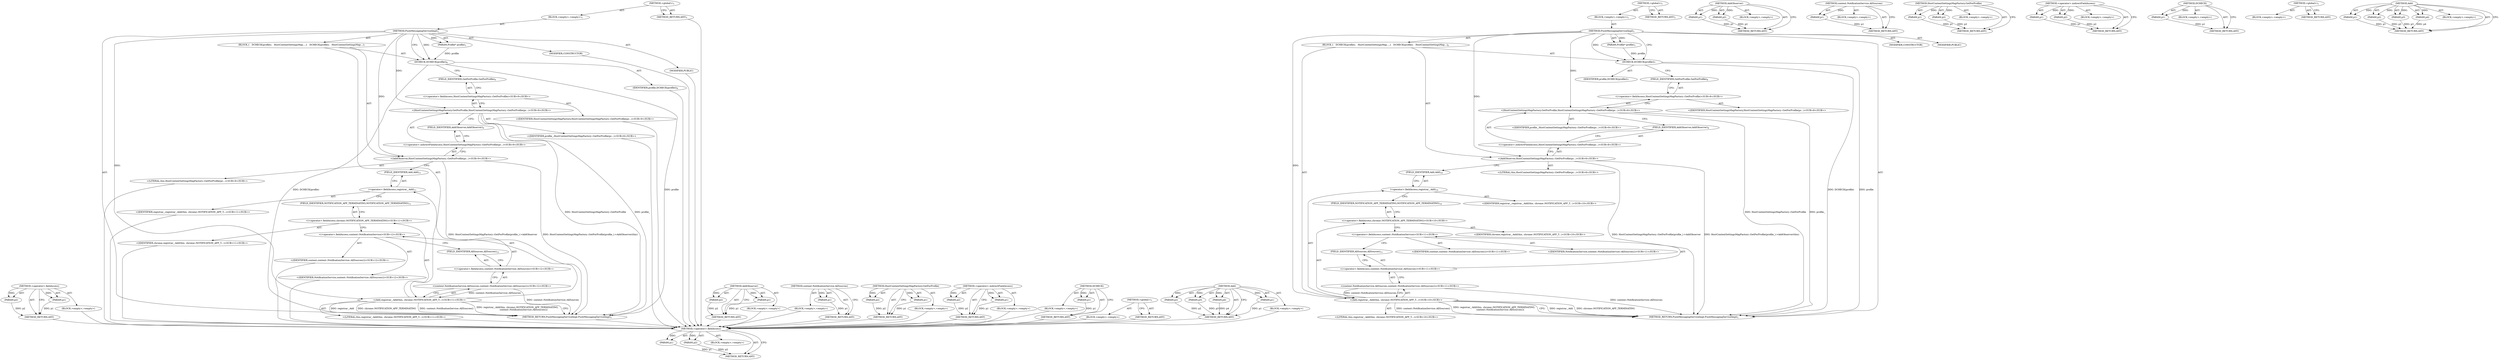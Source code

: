 digraph "Add" {
vulnerable_78 [label=<(METHOD,&lt;operator&gt;.fieldAccess)>];
vulnerable_79 [label=<(PARAM,p1)>];
vulnerable_80 [label=<(PARAM,p2)>];
vulnerable_81 [label=<(BLOCK,&lt;empty&gt;,&lt;empty&gt;)>];
vulnerable_82 [label=<(METHOD_RETURN,ANY)>];
vulnerable_6 [label=<(METHOD,&lt;global&gt;)<SUB>1</SUB>>];
vulnerable_7 [label=<(BLOCK,&lt;empty&gt;,&lt;empty&gt;)<SUB>1</SUB>>];
vulnerable_8 [label=<(METHOD,PushMessagingServiceImpl)<SUB>1</SUB>>];
vulnerable_9 [label=<(PARAM,Profile* profile)<SUB>1</SUB>>];
vulnerable_10 [label=<(BLOCK,{
   DCHECK(profile);
   HostContentSettingsMap...,{
   DCHECK(profile);
   HostContentSettingsMap...)<SUB>7</SUB>>];
vulnerable_11 [label=<(DCHECK,DCHECK(profile))<SUB>8</SUB>>];
vulnerable_12 [label=<(IDENTIFIER,profile,DCHECK(profile))<SUB>8</SUB>>];
vulnerable_13 [label="<(AddObserver,HostContentSettingsMapFactory::GetForProfile(pr...)<SUB>9</SUB>>"];
vulnerable_14 [label="<(&lt;operator&gt;.indirectFieldAccess,HostContentSettingsMapFactory::GetForProfile(pr...)<SUB>9</SUB>>"];
vulnerable_15 [label="<(HostContentSettingsMapFactory.GetForProfile,HostContentSettingsMapFactory::GetForProfile(pr...)<SUB>9</SUB>>"];
vulnerable_16 [label="<(&lt;operator&gt;.fieldAccess,HostContentSettingsMapFactory::GetForProfile)<SUB>9</SUB>>"];
vulnerable_17 [label="<(IDENTIFIER,HostContentSettingsMapFactory,HostContentSettingsMapFactory::GetForProfile(pr...)<SUB>9</SUB>>"];
vulnerable_18 [label=<(FIELD_IDENTIFIER,GetForProfile,GetForProfile)<SUB>9</SUB>>];
vulnerable_19 [label="<(IDENTIFIER,profile_,HostContentSettingsMapFactory::GetForProfile(pr...)<SUB>9</SUB>>"];
vulnerable_20 [label=<(FIELD_IDENTIFIER,AddObserver,AddObserver)<SUB>9</SUB>>];
vulnerable_21 [label="<(LITERAL,this,HostContentSettingsMapFactory::GetForProfile(pr...)<SUB>9</SUB>>"];
vulnerable_22 [label="<(Add,registrar_.Add(this, chrome::NOTIFICATION_APP_T...)<SUB>11</SUB>>"];
vulnerable_23 [label=<(&lt;operator&gt;.fieldAccess,registrar_.Add)<SUB>11</SUB>>];
vulnerable_24 [label="<(IDENTIFIER,registrar_,registrar_.Add(this, chrome::NOTIFICATION_APP_T...)<SUB>11</SUB>>"];
vulnerable_25 [label=<(FIELD_IDENTIFIER,Add,Add)<SUB>11</SUB>>];
vulnerable_26 [label="<(LITERAL,this,registrar_.Add(this, chrome::NOTIFICATION_APP_T...)<SUB>11</SUB>>"];
vulnerable_27 [label="<(&lt;operator&gt;.fieldAccess,chrome::NOTIFICATION_APP_TERMINATING)<SUB>11</SUB>>"];
vulnerable_28 [label="<(IDENTIFIER,chrome,registrar_.Add(this, chrome::NOTIFICATION_APP_T...)<SUB>11</SUB>>"];
vulnerable_29 [label=<(FIELD_IDENTIFIER,NOTIFICATION_APP_TERMINATING,NOTIFICATION_APP_TERMINATING)<SUB>11</SUB>>];
vulnerable_30 [label="<(content.NotificationService.AllSources,content::NotificationService::AllSources())<SUB>12</SUB>>"];
vulnerable_31 [label="<(&lt;operator&gt;.fieldAccess,content::NotificationService::AllSources)<SUB>12</SUB>>"];
vulnerable_32 [label="<(&lt;operator&gt;.fieldAccess,content::NotificationService)<SUB>12</SUB>>"];
vulnerable_33 [label="<(IDENTIFIER,content,content::NotificationService::AllSources())<SUB>12</SUB>>"];
vulnerable_34 [label="<(IDENTIFIER,NotificationService,content::NotificationService::AllSources())<SUB>12</SUB>>"];
vulnerable_35 [label=<(FIELD_IDENTIFIER,AllSources,AllSources)<SUB>12</SUB>>];
vulnerable_36 [label=<(MODIFIER,CONSTRUCTOR)>];
vulnerable_37 [label=<(MODIFIER,PUBLIC)>];
vulnerable_38 [label=<(METHOD_RETURN,PushMessagingServiceImpl.PushMessagingServiceImpl)<SUB>1</SUB>>];
vulnerable_40 [label=<(METHOD_RETURN,ANY)<SUB>1</SUB>>];
vulnerable_63 [label=<(METHOD,AddObserver)>];
vulnerable_64 [label=<(PARAM,p1)>];
vulnerable_65 [label=<(PARAM,p2)>];
vulnerable_66 [label=<(BLOCK,&lt;empty&gt;,&lt;empty&gt;)>];
vulnerable_67 [label=<(METHOD_RETURN,ANY)>];
vulnerable_90 [label=<(METHOD,content.NotificationService.AllSources)>];
vulnerable_91 [label=<(PARAM,p1)>];
vulnerable_92 [label=<(BLOCK,&lt;empty&gt;,&lt;empty&gt;)>];
vulnerable_93 [label=<(METHOD_RETURN,ANY)>];
vulnerable_73 [label=<(METHOD,HostContentSettingsMapFactory.GetForProfile)>];
vulnerable_74 [label=<(PARAM,p1)>];
vulnerable_75 [label=<(PARAM,p2)>];
vulnerable_76 [label=<(BLOCK,&lt;empty&gt;,&lt;empty&gt;)>];
vulnerable_77 [label=<(METHOD_RETURN,ANY)>];
vulnerable_68 [label=<(METHOD,&lt;operator&gt;.indirectFieldAccess)>];
vulnerable_69 [label=<(PARAM,p1)>];
vulnerable_70 [label=<(PARAM,p2)>];
vulnerable_71 [label=<(BLOCK,&lt;empty&gt;,&lt;empty&gt;)>];
vulnerable_72 [label=<(METHOD_RETURN,ANY)>];
vulnerable_59 [label=<(METHOD,DCHECK)>];
vulnerable_60 [label=<(PARAM,p1)>];
vulnerable_61 [label=<(BLOCK,&lt;empty&gt;,&lt;empty&gt;)>];
vulnerable_62 [label=<(METHOD_RETURN,ANY)>];
vulnerable_53 [label=<(METHOD,&lt;global&gt;)<SUB>1</SUB>>];
vulnerable_54 [label=<(BLOCK,&lt;empty&gt;,&lt;empty&gt;)>];
vulnerable_55 [label=<(METHOD_RETURN,ANY)>];
vulnerable_83 [label=<(METHOD,Add)>];
vulnerable_84 [label=<(PARAM,p1)>];
vulnerable_85 [label=<(PARAM,p2)>];
vulnerable_86 [label=<(PARAM,p3)>];
vulnerable_87 [label=<(PARAM,p4)>];
vulnerable_88 [label=<(BLOCK,&lt;empty&gt;,&lt;empty&gt;)>];
vulnerable_89 [label=<(METHOD_RETURN,ANY)>];
fixed_78 [label=<(METHOD,&lt;operator&gt;.fieldAccess)>];
fixed_79 [label=<(PARAM,p1)>];
fixed_80 [label=<(PARAM,p2)>];
fixed_81 [label=<(BLOCK,&lt;empty&gt;,&lt;empty&gt;)>];
fixed_82 [label=<(METHOD_RETURN,ANY)>];
fixed_6 [label=<(METHOD,&lt;global&gt;)<SUB>1</SUB>>];
fixed_7 [label=<(BLOCK,&lt;empty&gt;,&lt;empty&gt;)<SUB>1</SUB>>];
fixed_8 [label=<(METHOD,PushMessagingServiceImpl)<SUB>1</SUB>>];
fixed_9 [label=<(PARAM,Profile* profile)<SUB>1</SUB>>];
fixed_10 [label=<(BLOCK,{
   DCHECK(profile);
   HostContentSettingsMap...,{
   DCHECK(profile);
   HostContentSettingsMap...)<SUB>6</SUB>>];
fixed_11 [label=<(DCHECK,DCHECK(profile))<SUB>7</SUB>>];
fixed_12 [label=<(IDENTIFIER,profile,DCHECK(profile))<SUB>7</SUB>>];
fixed_13 [label="<(AddObserver,HostContentSettingsMapFactory::GetForProfile(pr...)<SUB>8</SUB>>"];
fixed_14 [label="<(&lt;operator&gt;.indirectFieldAccess,HostContentSettingsMapFactory::GetForProfile(pr...)<SUB>8</SUB>>"];
fixed_15 [label="<(HostContentSettingsMapFactory.GetForProfile,HostContentSettingsMapFactory::GetForProfile(pr...)<SUB>8</SUB>>"];
fixed_16 [label="<(&lt;operator&gt;.fieldAccess,HostContentSettingsMapFactory::GetForProfile)<SUB>8</SUB>>"];
fixed_17 [label="<(IDENTIFIER,HostContentSettingsMapFactory,HostContentSettingsMapFactory::GetForProfile(pr...)<SUB>8</SUB>>"];
fixed_18 [label=<(FIELD_IDENTIFIER,GetForProfile,GetForProfile)<SUB>8</SUB>>];
fixed_19 [label="<(IDENTIFIER,profile_,HostContentSettingsMapFactory::GetForProfile(pr...)<SUB>8</SUB>>"];
fixed_20 [label=<(FIELD_IDENTIFIER,AddObserver,AddObserver)<SUB>8</SUB>>];
fixed_21 [label="<(LITERAL,this,HostContentSettingsMapFactory::GetForProfile(pr...)<SUB>8</SUB>>"];
fixed_22 [label="<(Add,registrar_.Add(this, chrome::NOTIFICATION_APP_T...)<SUB>10</SUB>>"];
fixed_23 [label=<(&lt;operator&gt;.fieldAccess,registrar_.Add)<SUB>10</SUB>>];
fixed_24 [label="<(IDENTIFIER,registrar_,registrar_.Add(this, chrome::NOTIFICATION_APP_T...)<SUB>10</SUB>>"];
fixed_25 [label=<(FIELD_IDENTIFIER,Add,Add)<SUB>10</SUB>>];
fixed_26 [label="<(LITERAL,this,registrar_.Add(this, chrome::NOTIFICATION_APP_T...)<SUB>10</SUB>>"];
fixed_27 [label="<(&lt;operator&gt;.fieldAccess,chrome::NOTIFICATION_APP_TERMINATING)<SUB>10</SUB>>"];
fixed_28 [label="<(IDENTIFIER,chrome,registrar_.Add(this, chrome::NOTIFICATION_APP_T...)<SUB>10</SUB>>"];
fixed_29 [label=<(FIELD_IDENTIFIER,NOTIFICATION_APP_TERMINATING,NOTIFICATION_APP_TERMINATING)<SUB>10</SUB>>];
fixed_30 [label="<(content.NotificationService.AllSources,content::NotificationService::AllSources())<SUB>11</SUB>>"];
fixed_31 [label="<(&lt;operator&gt;.fieldAccess,content::NotificationService::AllSources)<SUB>11</SUB>>"];
fixed_32 [label="<(&lt;operator&gt;.fieldAccess,content::NotificationService)<SUB>11</SUB>>"];
fixed_33 [label="<(IDENTIFIER,content,content::NotificationService::AllSources())<SUB>11</SUB>>"];
fixed_34 [label="<(IDENTIFIER,NotificationService,content::NotificationService::AllSources())<SUB>11</SUB>>"];
fixed_35 [label=<(FIELD_IDENTIFIER,AllSources,AllSources)<SUB>11</SUB>>];
fixed_36 [label=<(MODIFIER,CONSTRUCTOR)>];
fixed_37 [label=<(MODIFIER,PUBLIC)>];
fixed_38 [label=<(METHOD_RETURN,PushMessagingServiceImpl.PushMessagingServiceImpl)<SUB>1</SUB>>];
fixed_40 [label=<(METHOD_RETURN,ANY)<SUB>1</SUB>>];
fixed_63 [label=<(METHOD,AddObserver)>];
fixed_64 [label=<(PARAM,p1)>];
fixed_65 [label=<(PARAM,p2)>];
fixed_66 [label=<(BLOCK,&lt;empty&gt;,&lt;empty&gt;)>];
fixed_67 [label=<(METHOD_RETURN,ANY)>];
fixed_90 [label=<(METHOD,content.NotificationService.AllSources)>];
fixed_91 [label=<(PARAM,p1)>];
fixed_92 [label=<(BLOCK,&lt;empty&gt;,&lt;empty&gt;)>];
fixed_93 [label=<(METHOD_RETURN,ANY)>];
fixed_73 [label=<(METHOD,HostContentSettingsMapFactory.GetForProfile)>];
fixed_74 [label=<(PARAM,p1)>];
fixed_75 [label=<(PARAM,p2)>];
fixed_76 [label=<(BLOCK,&lt;empty&gt;,&lt;empty&gt;)>];
fixed_77 [label=<(METHOD_RETURN,ANY)>];
fixed_68 [label=<(METHOD,&lt;operator&gt;.indirectFieldAccess)>];
fixed_69 [label=<(PARAM,p1)>];
fixed_70 [label=<(PARAM,p2)>];
fixed_71 [label=<(BLOCK,&lt;empty&gt;,&lt;empty&gt;)>];
fixed_72 [label=<(METHOD_RETURN,ANY)>];
fixed_59 [label=<(METHOD,DCHECK)>];
fixed_60 [label=<(PARAM,p1)>];
fixed_61 [label=<(BLOCK,&lt;empty&gt;,&lt;empty&gt;)>];
fixed_62 [label=<(METHOD_RETURN,ANY)>];
fixed_53 [label=<(METHOD,&lt;global&gt;)<SUB>1</SUB>>];
fixed_54 [label=<(BLOCK,&lt;empty&gt;,&lt;empty&gt;)>];
fixed_55 [label=<(METHOD_RETURN,ANY)>];
fixed_83 [label=<(METHOD,Add)>];
fixed_84 [label=<(PARAM,p1)>];
fixed_85 [label=<(PARAM,p2)>];
fixed_86 [label=<(PARAM,p3)>];
fixed_87 [label=<(PARAM,p4)>];
fixed_88 [label=<(BLOCK,&lt;empty&gt;,&lt;empty&gt;)>];
fixed_89 [label=<(METHOD_RETURN,ANY)>];
vulnerable_78 -> vulnerable_79  [key=0, label="AST: "];
vulnerable_78 -> vulnerable_79  [key=1, label="DDG: "];
vulnerable_78 -> vulnerable_81  [key=0, label="AST: "];
vulnerable_78 -> vulnerable_80  [key=0, label="AST: "];
vulnerable_78 -> vulnerable_80  [key=1, label="DDG: "];
vulnerable_78 -> vulnerable_82  [key=0, label="AST: "];
vulnerable_78 -> vulnerable_82  [key=1, label="CFG: "];
vulnerable_79 -> vulnerable_82  [key=0, label="DDG: p1"];
vulnerable_80 -> vulnerable_82  [key=0, label="DDG: p2"];
vulnerable_81 -> fixed_78  [key=0];
vulnerable_82 -> fixed_78  [key=0];
vulnerable_6 -> vulnerable_7  [key=0, label="AST: "];
vulnerable_6 -> vulnerable_40  [key=0, label="AST: "];
vulnerable_6 -> vulnerable_40  [key=1, label="CFG: "];
vulnerable_7 -> vulnerable_8  [key=0, label="AST: "];
vulnerable_8 -> vulnerable_9  [key=0, label="AST: "];
vulnerable_8 -> vulnerable_9  [key=1, label="DDG: "];
vulnerable_8 -> vulnerable_10  [key=0, label="AST: "];
vulnerable_8 -> vulnerable_36  [key=0, label="AST: "];
vulnerable_8 -> vulnerable_37  [key=0, label="AST: "];
vulnerable_8 -> vulnerable_38  [key=0, label="AST: "];
vulnerable_8 -> vulnerable_11  [key=0, label="CFG: "];
vulnerable_8 -> vulnerable_11  [key=1, label="DDG: "];
vulnerable_8 -> vulnerable_13  [key=0, label="DDG: "];
vulnerable_8 -> vulnerable_22  [key=0, label="DDG: "];
vulnerable_8 -> vulnerable_15  [key=0, label="DDG: "];
vulnerable_9 -> vulnerable_11  [key=0, label="DDG: profile"];
vulnerable_10 -> vulnerable_11  [key=0, label="AST: "];
vulnerable_10 -> vulnerable_13  [key=0, label="AST: "];
vulnerable_10 -> vulnerable_22  [key=0, label="AST: "];
vulnerable_11 -> vulnerable_12  [key=0, label="AST: "];
vulnerable_11 -> vulnerable_18  [key=0, label="CFG: "];
vulnerable_11 -> vulnerable_38  [key=0, label="DDG: profile"];
vulnerable_11 -> vulnerable_38  [key=1, label="DDG: DCHECK(profile)"];
vulnerable_12 -> fixed_78  [key=0];
vulnerable_13 -> vulnerable_14  [key=0, label="AST: "];
vulnerable_13 -> vulnerable_21  [key=0, label="AST: "];
vulnerable_13 -> vulnerable_25  [key=0, label="CFG: "];
vulnerable_13 -> vulnerable_38  [key=0, label="DDG: HostContentSettingsMapFactory::GetForProfile(profile_)-&gt;AddObserver"];
vulnerable_13 -> vulnerable_38  [key=1, label="DDG: HostContentSettingsMapFactory::GetForProfile(profile_)-&gt;AddObserver(this)"];
vulnerable_14 -> vulnerable_15  [key=0, label="AST: "];
vulnerable_14 -> vulnerable_20  [key=0, label="AST: "];
vulnerable_14 -> vulnerable_13  [key=0, label="CFG: "];
vulnerable_15 -> vulnerable_16  [key=0, label="AST: "];
vulnerable_15 -> vulnerable_19  [key=0, label="AST: "];
vulnerable_15 -> vulnerable_20  [key=0, label="CFG: "];
vulnerable_15 -> vulnerable_38  [key=0, label="DDG: HostContentSettingsMapFactory::GetForProfile"];
vulnerable_15 -> vulnerable_38  [key=1, label="DDG: profile_"];
vulnerable_16 -> vulnerable_17  [key=0, label="AST: "];
vulnerable_16 -> vulnerable_18  [key=0, label="AST: "];
vulnerable_16 -> vulnerable_15  [key=0, label="CFG: "];
vulnerable_17 -> fixed_78  [key=0];
vulnerable_18 -> vulnerable_16  [key=0, label="CFG: "];
vulnerable_19 -> fixed_78  [key=0];
vulnerable_20 -> vulnerable_14  [key=0, label="CFG: "];
vulnerable_21 -> fixed_78  [key=0];
vulnerable_22 -> vulnerable_23  [key=0, label="AST: "];
vulnerable_22 -> vulnerable_26  [key=0, label="AST: "];
vulnerable_22 -> vulnerable_27  [key=0, label="AST: "];
vulnerable_22 -> vulnerable_30  [key=0, label="AST: "];
vulnerable_22 -> vulnerable_38  [key=0, label="CFG: "];
vulnerable_22 -> vulnerable_38  [key=1, label="DDG: registrar_.Add"];
vulnerable_22 -> vulnerable_38  [key=2, label="DDG: chrome::NOTIFICATION_APP_TERMINATING"];
vulnerable_22 -> vulnerable_38  [key=3, label="DDG: content::NotificationService::AllSources()"];
vulnerable_22 -> vulnerable_38  [key=4, label="DDG: registrar_.Add(this, chrome::NOTIFICATION_APP_TERMINATING,
                 content::NotificationService::AllSources())"];
vulnerable_23 -> vulnerable_24  [key=0, label="AST: "];
vulnerable_23 -> vulnerable_25  [key=0, label="AST: "];
vulnerable_23 -> vulnerable_29  [key=0, label="CFG: "];
vulnerable_24 -> fixed_78  [key=0];
vulnerable_25 -> vulnerable_23  [key=0, label="CFG: "];
vulnerable_26 -> fixed_78  [key=0];
vulnerable_27 -> vulnerable_28  [key=0, label="AST: "];
vulnerable_27 -> vulnerable_29  [key=0, label="AST: "];
vulnerable_27 -> vulnerable_32  [key=0, label="CFG: "];
vulnerable_28 -> fixed_78  [key=0];
vulnerable_29 -> vulnerable_27  [key=0, label="CFG: "];
vulnerable_30 -> vulnerable_31  [key=0, label="AST: "];
vulnerable_30 -> vulnerable_22  [key=0, label="CFG: "];
vulnerable_30 -> vulnerable_22  [key=1, label="DDG: content::NotificationService::AllSources"];
vulnerable_30 -> vulnerable_38  [key=0, label="DDG: content::NotificationService::AllSources"];
vulnerable_31 -> vulnerable_32  [key=0, label="AST: "];
vulnerable_31 -> vulnerable_35  [key=0, label="AST: "];
vulnerable_31 -> vulnerable_30  [key=0, label="CFG: "];
vulnerable_32 -> vulnerable_33  [key=0, label="AST: "];
vulnerable_32 -> vulnerable_34  [key=0, label="AST: "];
vulnerable_32 -> vulnerable_35  [key=0, label="CFG: "];
vulnerable_33 -> fixed_78  [key=0];
vulnerable_34 -> fixed_78  [key=0];
vulnerable_35 -> vulnerable_31  [key=0, label="CFG: "];
vulnerable_36 -> fixed_78  [key=0];
vulnerable_37 -> fixed_78  [key=0];
vulnerable_38 -> fixed_78  [key=0];
vulnerable_40 -> fixed_78  [key=0];
vulnerable_63 -> vulnerable_64  [key=0, label="AST: "];
vulnerable_63 -> vulnerable_64  [key=1, label="DDG: "];
vulnerable_63 -> vulnerable_66  [key=0, label="AST: "];
vulnerable_63 -> vulnerable_65  [key=0, label="AST: "];
vulnerable_63 -> vulnerable_65  [key=1, label="DDG: "];
vulnerable_63 -> vulnerable_67  [key=0, label="AST: "];
vulnerable_63 -> vulnerable_67  [key=1, label="CFG: "];
vulnerable_64 -> vulnerable_67  [key=0, label="DDG: p1"];
vulnerable_65 -> vulnerable_67  [key=0, label="DDG: p2"];
vulnerable_66 -> fixed_78  [key=0];
vulnerable_67 -> fixed_78  [key=0];
vulnerable_90 -> vulnerable_91  [key=0, label="AST: "];
vulnerable_90 -> vulnerable_91  [key=1, label="DDG: "];
vulnerable_90 -> vulnerable_92  [key=0, label="AST: "];
vulnerable_90 -> vulnerable_93  [key=0, label="AST: "];
vulnerable_90 -> vulnerable_93  [key=1, label="CFG: "];
vulnerable_91 -> vulnerable_93  [key=0, label="DDG: p1"];
vulnerable_92 -> fixed_78  [key=0];
vulnerable_93 -> fixed_78  [key=0];
vulnerable_73 -> vulnerable_74  [key=0, label="AST: "];
vulnerable_73 -> vulnerable_74  [key=1, label="DDG: "];
vulnerable_73 -> vulnerable_76  [key=0, label="AST: "];
vulnerable_73 -> vulnerable_75  [key=0, label="AST: "];
vulnerable_73 -> vulnerable_75  [key=1, label="DDG: "];
vulnerable_73 -> vulnerable_77  [key=0, label="AST: "];
vulnerable_73 -> vulnerable_77  [key=1, label="CFG: "];
vulnerable_74 -> vulnerable_77  [key=0, label="DDG: p1"];
vulnerable_75 -> vulnerable_77  [key=0, label="DDG: p2"];
vulnerable_76 -> fixed_78  [key=0];
vulnerable_77 -> fixed_78  [key=0];
vulnerable_68 -> vulnerable_69  [key=0, label="AST: "];
vulnerable_68 -> vulnerable_69  [key=1, label="DDG: "];
vulnerable_68 -> vulnerable_71  [key=0, label="AST: "];
vulnerable_68 -> vulnerable_70  [key=0, label="AST: "];
vulnerable_68 -> vulnerable_70  [key=1, label="DDG: "];
vulnerable_68 -> vulnerable_72  [key=0, label="AST: "];
vulnerable_68 -> vulnerable_72  [key=1, label="CFG: "];
vulnerable_69 -> vulnerable_72  [key=0, label="DDG: p1"];
vulnerable_70 -> vulnerable_72  [key=0, label="DDG: p2"];
vulnerable_71 -> fixed_78  [key=0];
vulnerable_72 -> fixed_78  [key=0];
vulnerable_59 -> vulnerable_60  [key=0, label="AST: "];
vulnerable_59 -> vulnerable_60  [key=1, label="DDG: "];
vulnerable_59 -> vulnerable_61  [key=0, label="AST: "];
vulnerable_59 -> vulnerable_62  [key=0, label="AST: "];
vulnerable_59 -> vulnerable_62  [key=1, label="CFG: "];
vulnerable_60 -> vulnerable_62  [key=0, label="DDG: p1"];
vulnerable_61 -> fixed_78  [key=0];
vulnerable_62 -> fixed_78  [key=0];
vulnerable_53 -> vulnerable_54  [key=0, label="AST: "];
vulnerable_53 -> vulnerable_55  [key=0, label="AST: "];
vulnerable_53 -> vulnerable_55  [key=1, label="CFG: "];
vulnerable_54 -> fixed_78  [key=0];
vulnerable_55 -> fixed_78  [key=0];
vulnerable_83 -> vulnerable_84  [key=0, label="AST: "];
vulnerable_83 -> vulnerable_84  [key=1, label="DDG: "];
vulnerable_83 -> vulnerable_88  [key=0, label="AST: "];
vulnerable_83 -> vulnerable_85  [key=0, label="AST: "];
vulnerable_83 -> vulnerable_85  [key=1, label="DDG: "];
vulnerable_83 -> vulnerable_89  [key=0, label="AST: "];
vulnerable_83 -> vulnerable_89  [key=1, label="CFG: "];
vulnerable_83 -> vulnerable_86  [key=0, label="AST: "];
vulnerable_83 -> vulnerable_86  [key=1, label="DDG: "];
vulnerable_83 -> vulnerable_87  [key=0, label="AST: "];
vulnerable_83 -> vulnerable_87  [key=1, label="DDG: "];
vulnerable_84 -> vulnerable_89  [key=0, label="DDG: p1"];
vulnerable_85 -> vulnerable_89  [key=0, label="DDG: p2"];
vulnerable_86 -> vulnerable_89  [key=0, label="DDG: p3"];
vulnerable_87 -> vulnerable_89  [key=0, label="DDG: p4"];
vulnerable_88 -> fixed_78  [key=0];
vulnerable_89 -> fixed_78  [key=0];
fixed_78 -> fixed_79  [key=0, label="AST: "];
fixed_78 -> fixed_79  [key=1, label="DDG: "];
fixed_78 -> fixed_81  [key=0, label="AST: "];
fixed_78 -> fixed_80  [key=0, label="AST: "];
fixed_78 -> fixed_80  [key=1, label="DDG: "];
fixed_78 -> fixed_82  [key=0, label="AST: "];
fixed_78 -> fixed_82  [key=1, label="CFG: "];
fixed_79 -> fixed_82  [key=0, label="DDG: p1"];
fixed_80 -> fixed_82  [key=0, label="DDG: p2"];
fixed_6 -> fixed_7  [key=0, label="AST: "];
fixed_6 -> fixed_40  [key=0, label="AST: "];
fixed_6 -> fixed_40  [key=1, label="CFG: "];
fixed_7 -> fixed_8  [key=0, label="AST: "];
fixed_8 -> fixed_9  [key=0, label="AST: "];
fixed_8 -> fixed_9  [key=1, label="DDG: "];
fixed_8 -> fixed_10  [key=0, label="AST: "];
fixed_8 -> fixed_36  [key=0, label="AST: "];
fixed_8 -> fixed_37  [key=0, label="AST: "];
fixed_8 -> fixed_38  [key=0, label="AST: "];
fixed_8 -> fixed_11  [key=0, label="CFG: "];
fixed_8 -> fixed_11  [key=1, label="DDG: "];
fixed_8 -> fixed_13  [key=0, label="DDG: "];
fixed_8 -> fixed_22  [key=0, label="DDG: "];
fixed_8 -> fixed_15  [key=0, label="DDG: "];
fixed_9 -> fixed_11  [key=0, label="DDG: profile"];
fixed_10 -> fixed_11  [key=0, label="AST: "];
fixed_10 -> fixed_13  [key=0, label="AST: "];
fixed_10 -> fixed_22  [key=0, label="AST: "];
fixed_11 -> fixed_12  [key=0, label="AST: "];
fixed_11 -> fixed_18  [key=0, label="CFG: "];
fixed_11 -> fixed_38  [key=0, label="DDG: profile"];
fixed_11 -> fixed_38  [key=1, label="DDG: DCHECK(profile)"];
fixed_13 -> fixed_14  [key=0, label="AST: "];
fixed_13 -> fixed_21  [key=0, label="AST: "];
fixed_13 -> fixed_25  [key=0, label="CFG: "];
fixed_13 -> fixed_38  [key=0, label="DDG: HostContentSettingsMapFactory::GetForProfile(profile_)-&gt;AddObserver"];
fixed_13 -> fixed_38  [key=1, label="DDG: HostContentSettingsMapFactory::GetForProfile(profile_)-&gt;AddObserver(this)"];
fixed_14 -> fixed_15  [key=0, label="AST: "];
fixed_14 -> fixed_20  [key=0, label="AST: "];
fixed_14 -> fixed_13  [key=0, label="CFG: "];
fixed_15 -> fixed_16  [key=0, label="AST: "];
fixed_15 -> fixed_19  [key=0, label="AST: "];
fixed_15 -> fixed_20  [key=0, label="CFG: "];
fixed_15 -> fixed_38  [key=0, label="DDG: HostContentSettingsMapFactory::GetForProfile"];
fixed_15 -> fixed_38  [key=1, label="DDG: profile_"];
fixed_16 -> fixed_17  [key=0, label="AST: "];
fixed_16 -> fixed_18  [key=0, label="AST: "];
fixed_16 -> fixed_15  [key=0, label="CFG: "];
fixed_18 -> fixed_16  [key=0, label="CFG: "];
fixed_20 -> fixed_14  [key=0, label="CFG: "];
fixed_22 -> fixed_23  [key=0, label="AST: "];
fixed_22 -> fixed_26  [key=0, label="AST: "];
fixed_22 -> fixed_27  [key=0, label="AST: "];
fixed_22 -> fixed_30  [key=0, label="AST: "];
fixed_22 -> fixed_38  [key=0, label="CFG: "];
fixed_22 -> fixed_38  [key=1, label="DDG: registrar_.Add"];
fixed_22 -> fixed_38  [key=2, label="DDG: chrome::NOTIFICATION_APP_TERMINATING"];
fixed_22 -> fixed_38  [key=3, label="DDG: content::NotificationService::AllSources()"];
fixed_22 -> fixed_38  [key=4, label="DDG: registrar_.Add(this, chrome::NOTIFICATION_APP_TERMINATING,
                 content::NotificationService::AllSources())"];
fixed_23 -> fixed_24  [key=0, label="AST: "];
fixed_23 -> fixed_25  [key=0, label="AST: "];
fixed_23 -> fixed_29  [key=0, label="CFG: "];
fixed_25 -> fixed_23  [key=0, label="CFG: "];
fixed_27 -> fixed_28  [key=0, label="AST: "];
fixed_27 -> fixed_29  [key=0, label="AST: "];
fixed_27 -> fixed_32  [key=0, label="CFG: "];
fixed_29 -> fixed_27  [key=0, label="CFG: "];
fixed_30 -> fixed_31  [key=0, label="AST: "];
fixed_30 -> fixed_22  [key=0, label="CFG: "];
fixed_30 -> fixed_22  [key=1, label="DDG: content::NotificationService::AllSources"];
fixed_30 -> fixed_38  [key=0, label="DDG: content::NotificationService::AllSources"];
fixed_31 -> fixed_32  [key=0, label="AST: "];
fixed_31 -> fixed_35  [key=0, label="AST: "];
fixed_31 -> fixed_30  [key=0, label="CFG: "];
fixed_32 -> fixed_33  [key=0, label="AST: "];
fixed_32 -> fixed_34  [key=0, label="AST: "];
fixed_32 -> fixed_35  [key=0, label="CFG: "];
fixed_35 -> fixed_31  [key=0, label="CFG: "];
fixed_63 -> fixed_64  [key=0, label="AST: "];
fixed_63 -> fixed_64  [key=1, label="DDG: "];
fixed_63 -> fixed_66  [key=0, label="AST: "];
fixed_63 -> fixed_65  [key=0, label="AST: "];
fixed_63 -> fixed_65  [key=1, label="DDG: "];
fixed_63 -> fixed_67  [key=0, label="AST: "];
fixed_63 -> fixed_67  [key=1, label="CFG: "];
fixed_64 -> fixed_67  [key=0, label="DDG: p1"];
fixed_65 -> fixed_67  [key=0, label="DDG: p2"];
fixed_90 -> fixed_91  [key=0, label="AST: "];
fixed_90 -> fixed_91  [key=1, label="DDG: "];
fixed_90 -> fixed_92  [key=0, label="AST: "];
fixed_90 -> fixed_93  [key=0, label="AST: "];
fixed_90 -> fixed_93  [key=1, label="CFG: "];
fixed_91 -> fixed_93  [key=0, label="DDG: p1"];
fixed_73 -> fixed_74  [key=0, label="AST: "];
fixed_73 -> fixed_74  [key=1, label="DDG: "];
fixed_73 -> fixed_76  [key=0, label="AST: "];
fixed_73 -> fixed_75  [key=0, label="AST: "];
fixed_73 -> fixed_75  [key=1, label="DDG: "];
fixed_73 -> fixed_77  [key=0, label="AST: "];
fixed_73 -> fixed_77  [key=1, label="CFG: "];
fixed_74 -> fixed_77  [key=0, label="DDG: p1"];
fixed_75 -> fixed_77  [key=0, label="DDG: p2"];
fixed_68 -> fixed_69  [key=0, label="AST: "];
fixed_68 -> fixed_69  [key=1, label="DDG: "];
fixed_68 -> fixed_71  [key=0, label="AST: "];
fixed_68 -> fixed_70  [key=0, label="AST: "];
fixed_68 -> fixed_70  [key=1, label="DDG: "];
fixed_68 -> fixed_72  [key=0, label="AST: "];
fixed_68 -> fixed_72  [key=1, label="CFG: "];
fixed_69 -> fixed_72  [key=0, label="DDG: p1"];
fixed_70 -> fixed_72  [key=0, label="DDG: p2"];
fixed_59 -> fixed_60  [key=0, label="AST: "];
fixed_59 -> fixed_60  [key=1, label="DDG: "];
fixed_59 -> fixed_61  [key=0, label="AST: "];
fixed_59 -> fixed_62  [key=0, label="AST: "];
fixed_59 -> fixed_62  [key=1, label="CFG: "];
fixed_60 -> fixed_62  [key=0, label="DDG: p1"];
fixed_53 -> fixed_54  [key=0, label="AST: "];
fixed_53 -> fixed_55  [key=0, label="AST: "];
fixed_53 -> fixed_55  [key=1, label="CFG: "];
fixed_83 -> fixed_84  [key=0, label="AST: "];
fixed_83 -> fixed_84  [key=1, label="DDG: "];
fixed_83 -> fixed_88  [key=0, label="AST: "];
fixed_83 -> fixed_85  [key=0, label="AST: "];
fixed_83 -> fixed_85  [key=1, label="DDG: "];
fixed_83 -> fixed_89  [key=0, label="AST: "];
fixed_83 -> fixed_89  [key=1, label="CFG: "];
fixed_83 -> fixed_86  [key=0, label="AST: "];
fixed_83 -> fixed_86  [key=1, label="DDG: "];
fixed_83 -> fixed_87  [key=0, label="AST: "];
fixed_83 -> fixed_87  [key=1, label="DDG: "];
fixed_84 -> fixed_89  [key=0, label="DDG: p1"];
fixed_85 -> fixed_89  [key=0, label="DDG: p2"];
fixed_86 -> fixed_89  [key=0, label="DDG: p3"];
fixed_87 -> fixed_89  [key=0, label="DDG: p4"];
}
